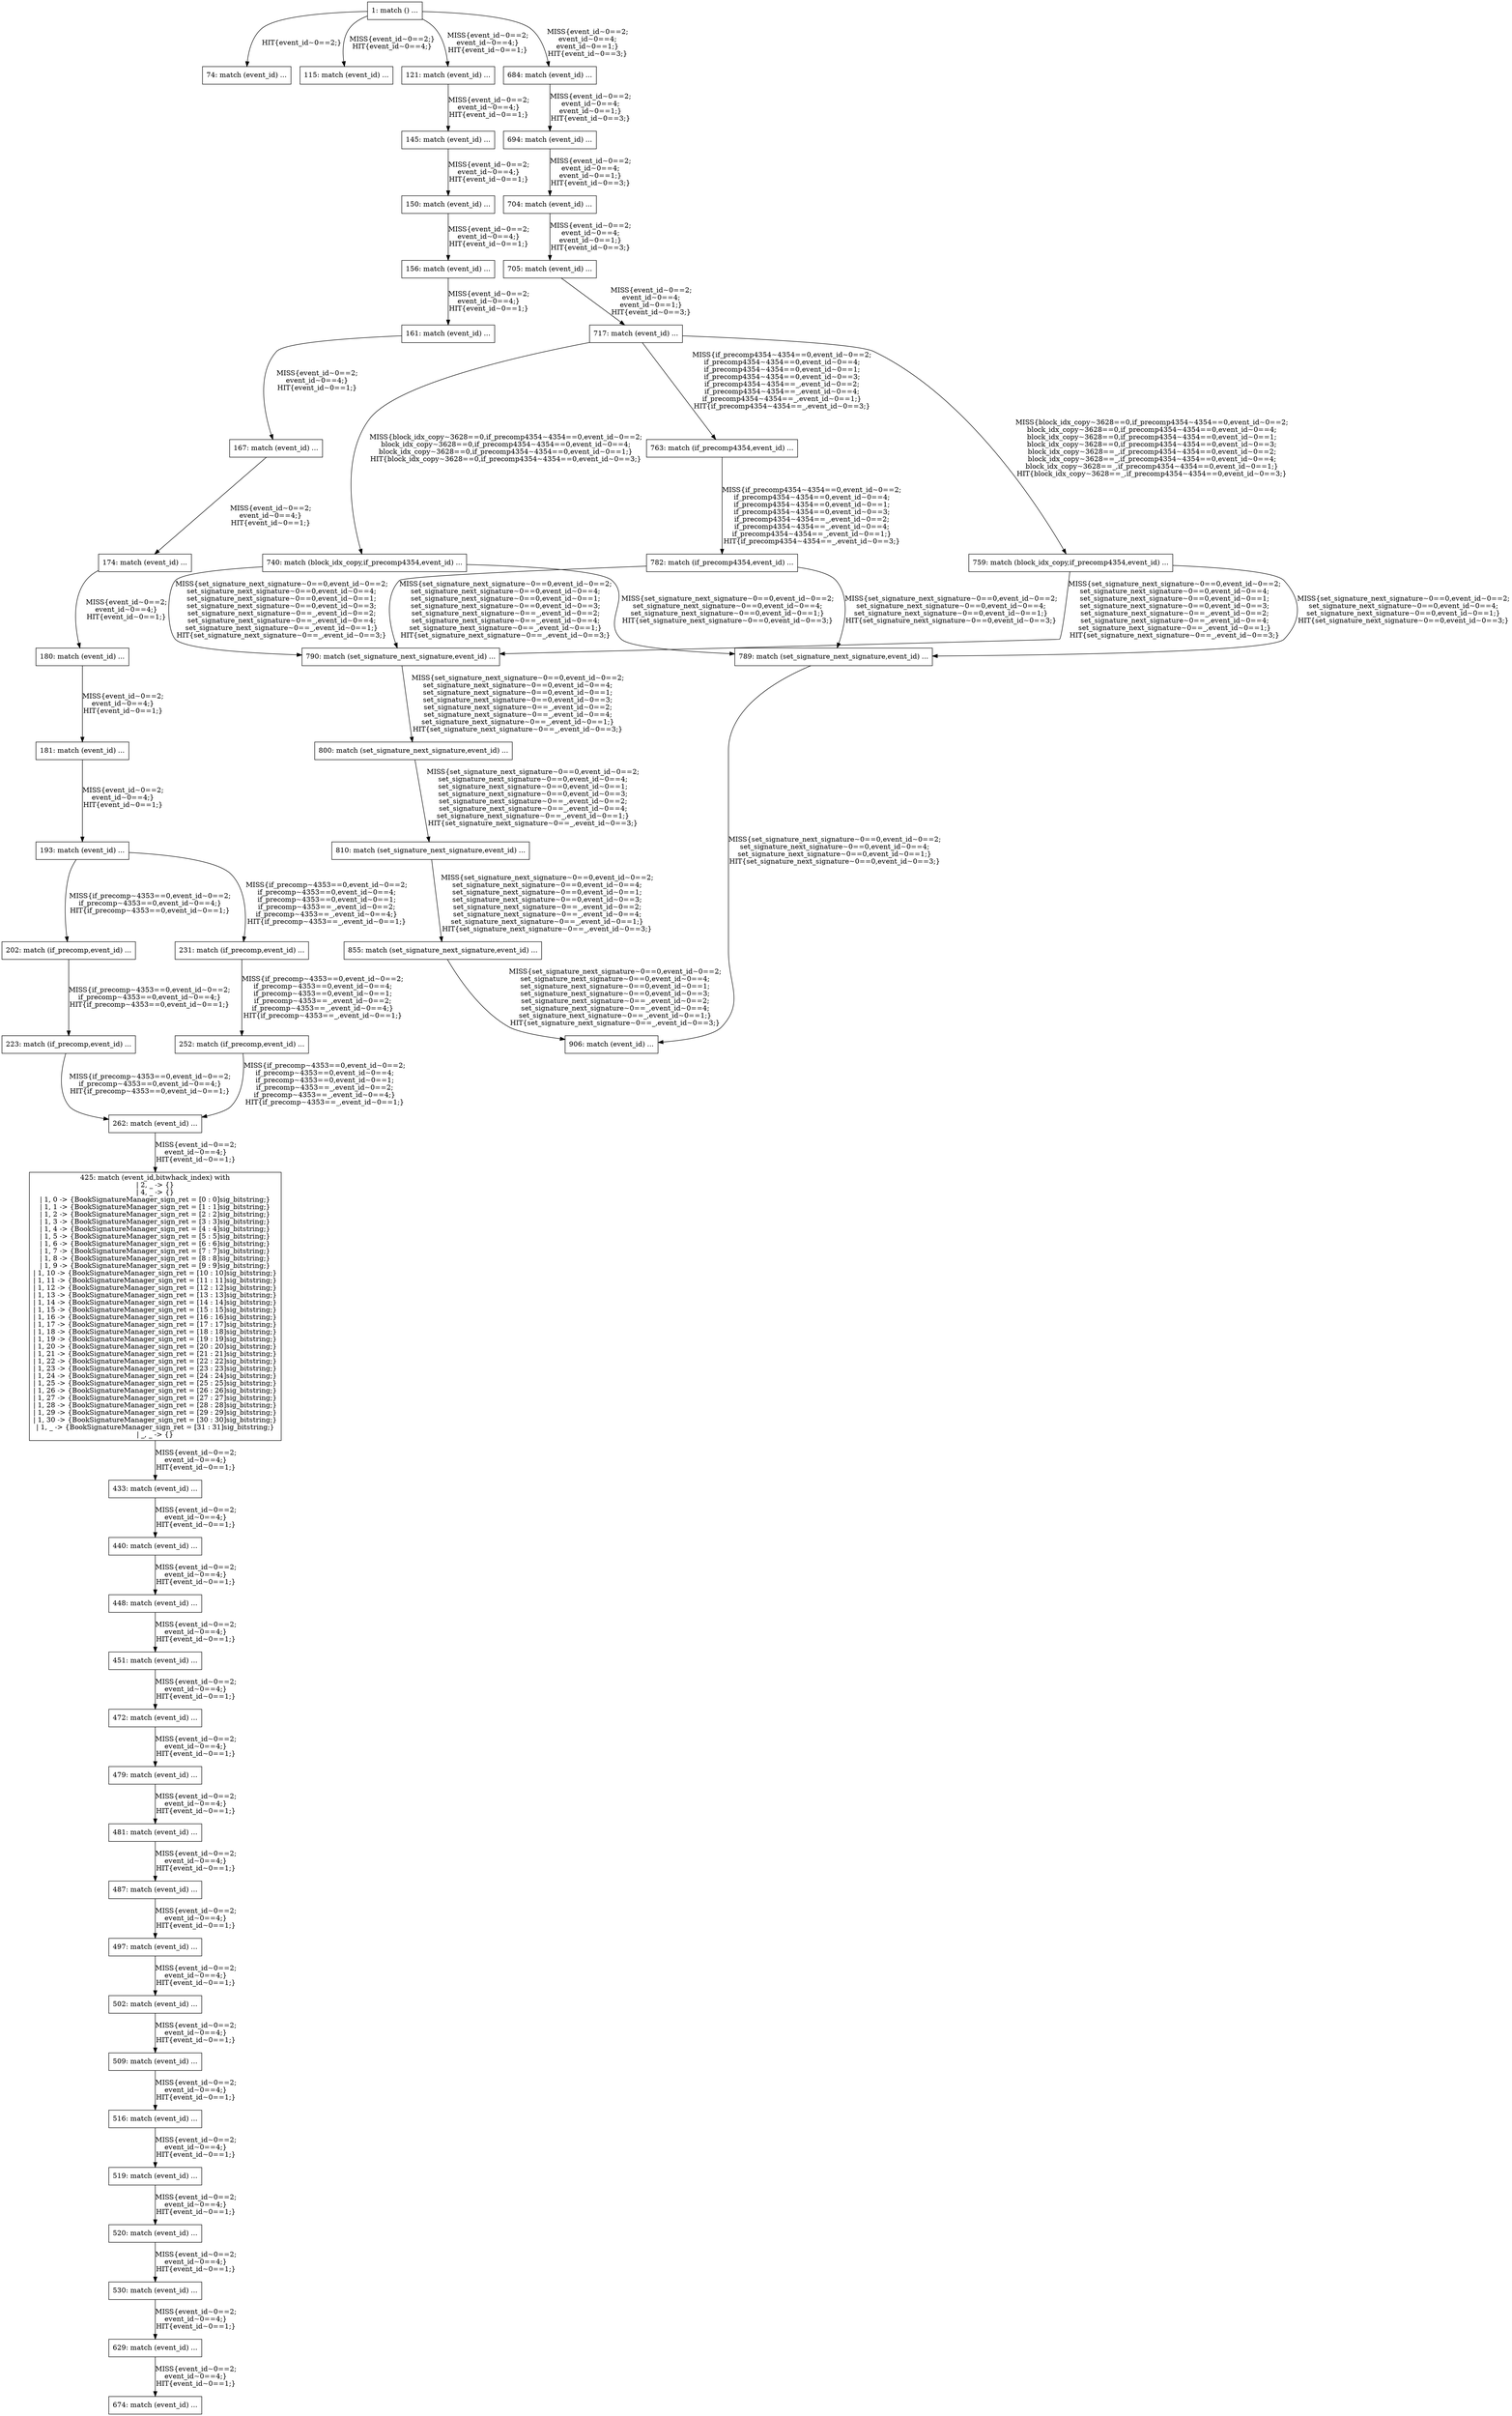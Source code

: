 digraph G {
  "1: match () ...
" [shape=box, ];
  "74: match (event_id) ...
" [shape=box, ];
  "115: match (event_id) ...
" [shape=box, ];
  "121: match (event_id) ...
" [shape=box, ];
  "145: match (event_id) ...
" [shape=box, ];
  "150: match (event_id) ...
" [shape=box, ];
  "156: match (event_id) ...
" [shape=box, ];
  "161: match (event_id) ...
" [shape=box, ];
  "167: match (event_id) ...
" [shape=box, ];
  "174: match (event_id) ...
" [shape=box, ];
  "180: match (event_id) ...
" [shape=box, ];
  "181: match (event_id) ...
" [shape=box, ];
  "193: match (event_id) ...
" [shape=box, ];
  "202: match (if_precomp,event_id) ...
" [shape=box, ];
  "223: match (if_precomp,event_id) ...
" [shape=box, ];
  "231: match (if_precomp,event_id) ...
" [shape=box, ];
  "252: match (if_precomp,event_id) ...
" [shape=box, ];
  "262: match (event_id) ...
" [shape=box, ];
  "425: match (event_id,bitwhack_index) with
| 2, _ -> {}
| 4, _ -> {}
| 1, 0 -> {BookSignatureManager_sign_ret = [0 : 0]sig_bitstring;}
| 1, 1 -> {BookSignatureManager_sign_ret = [1 : 1]sig_bitstring;}
| 1, 2 -> {BookSignatureManager_sign_ret = [2 : 2]sig_bitstring;}
| 1, 3 -> {BookSignatureManager_sign_ret = [3 : 3]sig_bitstring;}
| 1, 4 -> {BookSignatureManager_sign_ret = [4 : 4]sig_bitstring;}
| 1, 5 -> {BookSignatureManager_sign_ret = [5 : 5]sig_bitstring;}
| 1, 6 -> {BookSignatureManager_sign_ret = [6 : 6]sig_bitstring;}
| 1, 7 -> {BookSignatureManager_sign_ret = [7 : 7]sig_bitstring;}
| 1, 8 -> {BookSignatureManager_sign_ret = [8 : 8]sig_bitstring;}
| 1, 9 -> {BookSignatureManager_sign_ret = [9 : 9]sig_bitstring;}
| 1, 10 -> {BookSignatureManager_sign_ret = [10 : 10]sig_bitstring;}
| 1, 11 -> {BookSignatureManager_sign_ret = [11 : 11]sig_bitstring;}
| 1, 12 -> {BookSignatureManager_sign_ret = [12 : 12]sig_bitstring;}
| 1, 13 -> {BookSignatureManager_sign_ret = [13 : 13]sig_bitstring;}
| 1, 14 -> {BookSignatureManager_sign_ret = [14 : 14]sig_bitstring;}
| 1, 15 -> {BookSignatureManager_sign_ret = [15 : 15]sig_bitstring;}
| 1, 16 -> {BookSignatureManager_sign_ret = [16 : 16]sig_bitstring;}
| 1, 17 -> {BookSignatureManager_sign_ret = [17 : 17]sig_bitstring;}
| 1, 18 -> {BookSignatureManager_sign_ret = [18 : 18]sig_bitstring;}
| 1, 19 -> {BookSignatureManager_sign_ret = [19 : 19]sig_bitstring;}
| 1, 20 -> {BookSignatureManager_sign_ret = [20 : 20]sig_bitstring;}
| 1, 21 -> {BookSignatureManager_sign_ret = [21 : 21]sig_bitstring;}
| 1, 22 -> {BookSignatureManager_sign_ret = [22 : 22]sig_bitstring;}
| 1, 23 -> {BookSignatureManager_sign_ret = [23 : 23]sig_bitstring;}
| 1, 24 -> {BookSignatureManager_sign_ret = [24 : 24]sig_bitstring;}
| 1, 25 -> {BookSignatureManager_sign_ret = [25 : 25]sig_bitstring;}
| 1, 26 -> {BookSignatureManager_sign_ret = [26 : 26]sig_bitstring;}
| 1, 27 -> {BookSignatureManager_sign_ret = [27 : 27]sig_bitstring;}
| 1, 28 -> {BookSignatureManager_sign_ret = [28 : 28]sig_bitstring;}
| 1, 29 -> {BookSignatureManager_sign_ret = [29 : 29]sig_bitstring;}
| 1, 30 -> {BookSignatureManager_sign_ret = [30 : 30]sig_bitstring;}
| 1, _ -> {BookSignatureManager_sign_ret = [31 : 31]sig_bitstring;}
| _, _ -> {}" [
  shape=box, ];
  "433: match (event_id) ...
" [shape=box, ];
  "440: match (event_id) ...
" [shape=box, ];
  "448: match (event_id) ...
" [shape=box, ];
  "451: match (event_id) ...
" [shape=box, ];
  "472: match (event_id) ...
" [shape=box, ];
  "479: match (event_id) ...
" [shape=box, ];
  "481: match (event_id) ...
" [shape=box, ];
  "487: match (event_id) ...
" [shape=box, ];
  "497: match (event_id) ...
" [shape=box, ];
  "502: match (event_id) ...
" [shape=box, ];
  "509: match (event_id) ...
" [shape=box, ];
  "516: match (event_id) ...
" [shape=box, ];
  "519: match (event_id) ...
" [shape=box, ];
  "520: match (event_id) ...
" [shape=box, ];
  "530: match (event_id) ...
" [shape=box, ];
  "629: match (event_id) ...
" [shape=box, ];
  "674: match (event_id) ...
" [shape=box, ];
  "684: match (event_id) ...
" [shape=box, ];
  "694: match (event_id) ...
" [shape=box, ];
  "704: match (event_id) ...
" [shape=box, ];
  "705: match (event_id) ...
" [shape=box, ];
  "717: match (event_id) ...
" [shape=box, ];
  "740: match (block_idx_copy,if_precomp4354,event_id) ...
" [shape=box, ];
  "759: match (block_idx_copy,if_precomp4354,event_id) ...
" [shape=box, ];
  "763: match (if_precomp4354,event_id) ...
" [shape=box, ];
  "782: match (if_precomp4354,event_id) ...
" [shape=box, ];
  "789: match (set_signature_next_signature,event_id) ...
" [shape=box, ];
  "790: match (set_signature_next_signature,event_id) ...
" [shape=box, ];
  "800: match (set_signature_next_signature,event_id) ...
" [shape=box, ];
  "810: match (set_signature_next_signature,event_id) ...
" [shape=box, ];
  "855: match (set_signature_next_signature,event_id) ...
" [shape=box, ];
  "906: match (event_id) ...
" [shape=box, ];
  
  
  "1: match () ...
" -> "74: match (event_id) ...
" [label="HIT{event_id~0==2;}",
                                                     ];
  "1: match () ...
" -> "115: match (event_id) ...
" [label="MISS{event_id~0==2;}
HIT{event_id~0==4;}",
                                                      ];
  "1: match () ...
" -> "121: match (event_id) ...
" [label="MISS{event_id~0==2;
event_id~0==4;}
HIT{event_id~0==1;}",
                                                      ];
  "1: match () ...
" -> "684: match (event_id) ...
" [label="MISS{event_id~0==2;
event_id~0==4;
event_id~0==1;}
HIT{event_id~0==3;}",
                                                      ];
  "121: match (event_id) ...
" -> "145: match (event_id) ...
" [label="MISS{event_id~0==2;
event_id~0==4;}
HIT{event_id~0==1;}",
                                                                ];
  "145: match (event_id) ...
" -> "150: match (event_id) ...
" [label="MISS{event_id~0==2;
event_id~0==4;}
HIT{event_id~0==1;}",
                                                                ];
  "150: match (event_id) ...
" -> "156: match (event_id) ...
" [label="MISS{event_id~0==2;
event_id~0==4;}
HIT{event_id~0==1;}",
                                                                ];
  "156: match (event_id) ...
" -> "161: match (event_id) ...
" [label="MISS{event_id~0==2;
event_id~0==4;}
HIT{event_id~0==1;}",
                                                                ];
  "161: match (event_id) ...
" -> "167: match (event_id) ...
" [label="MISS{event_id~0==2;
event_id~0==4;}
HIT{event_id~0==1;}",
                                                                ];
  "167: match (event_id) ...
" -> "174: match (event_id) ...
" [label="MISS{event_id~0==2;
event_id~0==4;}
HIT{event_id~0==1;}",
                                                                ];
  "174: match (event_id) ...
" -> "180: match (event_id) ...
" [label="MISS{event_id~0==2;
event_id~0==4;}
HIT{event_id~0==1;}",
                                                                ];
  "180: match (event_id) ...
" -> "181: match (event_id) ...
" [label="MISS{event_id~0==2;
event_id~0==4;}
HIT{event_id~0==1;}",
                                                                ];
  "181: match (event_id) ...
" -> "193: match (event_id) ...
" [label="MISS{event_id~0==2;
event_id~0==4;}
HIT{event_id~0==1;}",
                                                                ];
  "193: match (event_id) ...
" -> "202: match (if_precomp,event_id) ...
" [
  label="MISS{if_precomp~4353==0,event_id~0==2;
if_precomp~4353==0,event_id~0==4;}
HIT{if_precomp~4353==0,event_id~0==1;}",
  ];
  "193: match (event_id) ...
" -> "231: match (if_precomp,event_id) ...
" [
  label="MISS{if_precomp~4353==0,event_id~0==2;
if_precomp~4353==0,event_id~0==4;
if_precomp~4353==0,event_id~0==1;
if_precomp~4353==_,event_id~0==2;
if_precomp~4353==_,event_id~0==4;}
HIT{if_precomp~4353==_,event_id~0==1;}",
  ];
  "202: match (if_precomp,event_id) ...
" -> "223: match (if_precomp,event_id) ...
" [
  label="MISS{if_precomp~4353==0,event_id~0==2;
if_precomp~4353==0,event_id~0==4;}
HIT{if_precomp~4353==0,event_id~0==1;}",
  ];
  "223: match (if_precomp,event_id) ...
" -> "262: match (event_id) ...
" [
  label="MISS{if_precomp~4353==0,event_id~0==2;
if_precomp~4353==0,event_id~0==4;}
HIT{if_precomp~4353==0,event_id~0==1;}",
  ];
  "231: match (if_precomp,event_id) ...
" -> "252: match (if_precomp,event_id) ...
" [
  label="MISS{if_precomp~4353==0,event_id~0==2;
if_precomp~4353==0,event_id~0==4;
if_precomp~4353==0,event_id~0==1;
if_precomp~4353==_,event_id~0==2;
if_precomp~4353==_,event_id~0==4;}
HIT{if_precomp~4353==_,event_id~0==1;}",
  ];
  "252: match (if_precomp,event_id) ...
" -> "262: match (event_id) ...
" [
  label="MISS{if_precomp~4353==0,event_id~0==2;
if_precomp~4353==0,event_id~0==4;
if_precomp~4353==0,event_id~0==1;
if_precomp~4353==_,event_id~0==2;
if_precomp~4353==_,event_id~0==4;}
HIT{if_precomp~4353==_,event_id~0==1;}",
  ];
  "262: match (event_id) ...
" -> "425: match (event_id,bitwhack_index) with
| 2, _ -> {}
| 4, _ -> {}
| 1, 0 -> {BookSignatureManager_sign_ret = [0 : 0]sig_bitstring;}
| 1, 1 -> {BookSignatureManager_sign_ret = [1 : 1]sig_bitstring;}
| 1, 2 -> {BookSignatureManager_sign_ret = [2 : 2]sig_bitstring;}
| 1, 3 -> {BookSignatureManager_sign_ret = [3 : 3]sig_bitstring;}
| 1, 4 -> {BookSignatureManager_sign_ret = [4 : 4]sig_bitstring;}
| 1, 5 -> {BookSignatureManager_sign_ret = [5 : 5]sig_bitstring;}
| 1, 6 -> {BookSignatureManager_sign_ret = [6 : 6]sig_bitstring;}
| 1, 7 -> {BookSignatureManager_sign_ret = [7 : 7]sig_bitstring;}
| 1, 8 -> {BookSignatureManager_sign_ret = [8 : 8]sig_bitstring;}
| 1, 9 -> {BookSignatureManager_sign_ret = [9 : 9]sig_bitstring;}
| 1, 10 -> {BookSignatureManager_sign_ret = [10 : 10]sig_bitstring;}
| 1, 11 -> {BookSignatureManager_sign_ret = [11 : 11]sig_bitstring;}
| 1, 12 -> {BookSignatureManager_sign_ret = [12 : 12]sig_bitstring;}
| 1, 13 -> {BookSignatureManager_sign_ret = [13 : 13]sig_bitstring;}
| 1, 14 -> {BookSignatureManager_sign_ret = [14 : 14]sig_bitstring;}
| 1, 15 -> {BookSignatureManager_sign_ret = [15 : 15]sig_bitstring;}
| 1, 16 -> {BookSignatureManager_sign_ret = [16 : 16]sig_bitstring;}
| 1, 17 -> {BookSignatureManager_sign_ret = [17 : 17]sig_bitstring;}
| 1, 18 -> {BookSignatureManager_sign_ret = [18 : 18]sig_bitstring;}
| 1, 19 -> {BookSignatureManager_sign_ret = [19 : 19]sig_bitstring;}
| 1, 20 -> {BookSignatureManager_sign_ret = [20 : 20]sig_bitstring;}
| 1, 21 -> {BookSignatureManager_sign_ret = [21 : 21]sig_bitstring;}
| 1, 22 -> {BookSignatureManager_sign_ret = [22 : 22]sig_bitstring;}
| 1, 23 -> {BookSignatureManager_sign_ret = [23 : 23]sig_bitstring;}
| 1, 24 -> {BookSignatureManager_sign_ret = [24 : 24]sig_bitstring;}
| 1, 25 -> {BookSignatureManager_sign_ret = [25 : 25]sig_bitstring;}
| 1, 26 -> {BookSignatureManager_sign_ret = [26 : 26]sig_bitstring;}
| 1, 27 -> {BookSignatureManager_sign_ret = [27 : 27]sig_bitstring;}
| 1, 28 -> {BookSignatureManager_sign_ret = [28 : 28]sig_bitstring;}
| 1, 29 -> {BookSignatureManager_sign_ret = [29 : 29]sig_bitstring;}
| 1, 30 -> {BookSignatureManager_sign_ret = [30 : 30]sig_bitstring;}
| 1, _ -> {BookSignatureManager_sign_ret = [31 : 31]sig_bitstring;}
| _, _ -> {}" [
  label="MISS{event_id~0==2;
event_id~0==4;}
HIT{event_id~0==1;}", ];
  "425: match (event_id,bitwhack_index) with
| 2, _ -> {}
| 4, _ -> {}
| 1, 0 -> {BookSignatureManager_sign_ret = [0 : 0]sig_bitstring;}
| 1, 1 -> {BookSignatureManager_sign_ret = [1 : 1]sig_bitstring;}
| 1, 2 -> {BookSignatureManager_sign_ret = [2 : 2]sig_bitstring;}
| 1, 3 -> {BookSignatureManager_sign_ret = [3 : 3]sig_bitstring;}
| 1, 4 -> {BookSignatureManager_sign_ret = [4 : 4]sig_bitstring;}
| 1, 5 -> {BookSignatureManager_sign_ret = [5 : 5]sig_bitstring;}
| 1, 6 -> {BookSignatureManager_sign_ret = [6 : 6]sig_bitstring;}
| 1, 7 -> {BookSignatureManager_sign_ret = [7 : 7]sig_bitstring;}
| 1, 8 -> {BookSignatureManager_sign_ret = [8 : 8]sig_bitstring;}
| 1, 9 -> {BookSignatureManager_sign_ret = [9 : 9]sig_bitstring;}
| 1, 10 -> {BookSignatureManager_sign_ret = [10 : 10]sig_bitstring;}
| 1, 11 -> {BookSignatureManager_sign_ret = [11 : 11]sig_bitstring;}
| 1, 12 -> {BookSignatureManager_sign_ret = [12 : 12]sig_bitstring;}
| 1, 13 -> {BookSignatureManager_sign_ret = [13 : 13]sig_bitstring;}
| 1, 14 -> {BookSignatureManager_sign_ret = [14 : 14]sig_bitstring;}
| 1, 15 -> {BookSignatureManager_sign_ret = [15 : 15]sig_bitstring;}
| 1, 16 -> {BookSignatureManager_sign_ret = [16 : 16]sig_bitstring;}
| 1, 17 -> {BookSignatureManager_sign_ret = [17 : 17]sig_bitstring;}
| 1, 18 -> {BookSignatureManager_sign_ret = [18 : 18]sig_bitstring;}
| 1, 19 -> {BookSignatureManager_sign_ret = [19 : 19]sig_bitstring;}
| 1, 20 -> {BookSignatureManager_sign_ret = [20 : 20]sig_bitstring;}
| 1, 21 -> {BookSignatureManager_sign_ret = [21 : 21]sig_bitstring;}
| 1, 22 -> {BookSignatureManager_sign_ret = [22 : 22]sig_bitstring;}
| 1, 23 -> {BookSignatureManager_sign_ret = [23 : 23]sig_bitstring;}
| 1, 24 -> {BookSignatureManager_sign_ret = [24 : 24]sig_bitstring;}
| 1, 25 -> {BookSignatureManager_sign_ret = [25 : 25]sig_bitstring;}
| 1, 26 -> {BookSignatureManager_sign_ret = [26 : 26]sig_bitstring;}
| 1, 27 -> {BookSignatureManager_sign_ret = [27 : 27]sig_bitstring;}
| 1, 28 -> {BookSignatureManager_sign_ret = [28 : 28]sig_bitstring;}
| 1, 29 -> {BookSignatureManager_sign_ret = [29 : 29]sig_bitstring;}
| 1, 30 -> {BookSignatureManager_sign_ret = [30 : 30]sig_bitstring;}
| 1, _ -> {BookSignatureManager_sign_ret = [31 : 31]sig_bitstring;}
| _, _ -> {}" -> "433: match (event_id) ...
" [
  label="MISS{event_id~0==2;
event_id~0==4;}
HIT{event_id~0==1;}", ];
  "433: match (event_id) ...
" -> "440: match (event_id) ...
" [label="MISS{event_id~0==2;
event_id~0==4;}
HIT{event_id~0==1;}",
                                                                ];
  "440: match (event_id) ...
" -> "448: match (event_id) ...
" [label="MISS{event_id~0==2;
event_id~0==4;}
HIT{event_id~0==1;}",
                                                                ];
  "448: match (event_id) ...
" -> "451: match (event_id) ...
" [label="MISS{event_id~0==2;
event_id~0==4;}
HIT{event_id~0==1;}",
                                                                ];
  "451: match (event_id) ...
" -> "472: match (event_id) ...
" [label="MISS{event_id~0==2;
event_id~0==4;}
HIT{event_id~0==1;}",
                                                                ];
  "472: match (event_id) ...
" -> "479: match (event_id) ...
" [label="MISS{event_id~0==2;
event_id~0==4;}
HIT{event_id~0==1;}",
                                                                ];
  "479: match (event_id) ...
" -> "481: match (event_id) ...
" [label="MISS{event_id~0==2;
event_id~0==4;}
HIT{event_id~0==1;}",
                                                                ];
  "481: match (event_id) ...
" -> "487: match (event_id) ...
" [label="MISS{event_id~0==2;
event_id~0==4;}
HIT{event_id~0==1;}",
                                                                ];
  "487: match (event_id) ...
" -> "497: match (event_id) ...
" [label="MISS{event_id~0==2;
event_id~0==4;}
HIT{event_id~0==1;}",
                                                                ];
  "497: match (event_id) ...
" -> "502: match (event_id) ...
" [label="MISS{event_id~0==2;
event_id~0==4;}
HIT{event_id~0==1;}",
                                                                ];
  "502: match (event_id) ...
" -> "509: match (event_id) ...
" [label="MISS{event_id~0==2;
event_id~0==4;}
HIT{event_id~0==1;}",
                                                                ];
  "509: match (event_id) ...
" -> "516: match (event_id) ...
" [label="MISS{event_id~0==2;
event_id~0==4;}
HIT{event_id~0==1;}",
                                                                ];
  "516: match (event_id) ...
" -> "519: match (event_id) ...
" [label="MISS{event_id~0==2;
event_id~0==4;}
HIT{event_id~0==1;}",
                                                                ];
  "519: match (event_id) ...
" -> "520: match (event_id) ...
" [label="MISS{event_id~0==2;
event_id~0==4;}
HIT{event_id~0==1;}",
                                                                ];
  "520: match (event_id) ...
" -> "530: match (event_id) ...
" [label="MISS{event_id~0==2;
event_id~0==4;}
HIT{event_id~0==1;}",
                                                                ];
  "530: match (event_id) ...
" -> "629: match (event_id) ...
" [label="MISS{event_id~0==2;
event_id~0==4;}
HIT{event_id~0==1;}",
                                                                ];
  "629: match (event_id) ...
" -> "674: match (event_id) ...
" [label="MISS{event_id~0==2;
event_id~0==4;}
HIT{event_id~0==1;}",
                                                                ];
  "684: match (event_id) ...
" -> "694: match (event_id) ...
" [label="MISS{event_id~0==2;
event_id~0==4;
event_id~0==1;}
HIT{event_id~0==3;}",
                                                                ];
  "694: match (event_id) ...
" -> "704: match (event_id) ...
" [label="MISS{event_id~0==2;
event_id~0==4;
event_id~0==1;}
HIT{event_id~0==3;}",
                                                                ];
  "704: match (event_id) ...
" -> "705: match (event_id) ...
" [label="MISS{event_id~0==2;
event_id~0==4;
event_id~0==1;}
HIT{event_id~0==3;}",
                                                                ];
  "705: match (event_id) ...
" -> "717: match (event_id) ...
" [label="MISS{event_id~0==2;
event_id~0==4;
event_id~0==1;}
HIT{event_id~0==3;}",
                                                                ];
  "717: match (event_id) ...
" -> "740: match (block_idx_copy,if_precomp4354,event_id) ...
" [
  label="MISS{block_idx_copy~3628==0,if_precomp4354~4354==0,event_id~0==2;
block_idx_copy~3628==0,if_precomp4354~4354==0,event_id~0==4;
block_idx_copy~3628==0,if_precomp4354~4354==0,event_id~0==1;}
HIT{block_idx_copy~3628==0,if_precomp4354~4354==0,event_id~0==3;}",
  ];
  "717: match (event_id) ...
" -> "759: match (block_idx_copy,if_precomp4354,event_id) ...
" [
  label="MISS{block_idx_copy~3628==0,if_precomp4354~4354==0,event_id~0==2;
block_idx_copy~3628==0,if_precomp4354~4354==0,event_id~0==4;
block_idx_copy~3628==0,if_precomp4354~4354==0,event_id~0==1;
block_idx_copy~3628==0,if_precomp4354~4354==0,event_id~0==3;
block_idx_copy~3628==_,if_precomp4354~4354==0,event_id~0==2;
block_idx_copy~3628==_,if_precomp4354~4354==0,event_id~0==4;
block_idx_copy~3628==_,if_precomp4354~4354==0,event_id~0==1;}
HIT{block_idx_copy~3628==_,if_precomp4354~4354==0,event_id~0==3;}",
  ];
  "717: match (event_id) ...
" -> "763: match (if_precomp4354,event_id) ...
" [
  label="MISS{if_precomp4354~4354==0,event_id~0==2;
if_precomp4354~4354==0,event_id~0==4;
if_precomp4354~4354==0,event_id~0==1;
if_precomp4354~4354==0,event_id~0==3;
if_precomp4354~4354==_,event_id~0==2;
if_precomp4354~4354==_,event_id~0==4;
if_precomp4354~4354==_,event_id~0==1;}
HIT{if_precomp4354~4354==_,event_id~0==3;}",
  ];
  "740: match (block_idx_copy,if_precomp4354,event_id) ...
" -> "789: match (set_signature_next_signature,event_id) ...
" [
  label="MISS{set_signature_next_signature~0==0,event_id~0==2;
set_signature_next_signature~0==0,event_id~0==4;
set_signature_next_signature~0==0,event_id~0==1;}
HIT{set_signature_next_signature~0==0,event_id~0==3;}",
  ];
  "740: match (block_idx_copy,if_precomp4354,event_id) ...
" -> "790: match (set_signature_next_signature,event_id) ...
" [
  label="MISS{set_signature_next_signature~0==0,event_id~0==2;
set_signature_next_signature~0==0,event_id~0==4;
set_signature_next_signature~0==0,event_id~0==1;
set_signature_next_signature~0==0,event_id~0==3;
set_signature_next_signature~0==_,event_id~0==2;
set_signature_next_signature~0==_,event_id~0==4;
set_signature_next_signature~0==_,event_id~0==1;}
HIT{set_signature_next_signature~0==_,event_id~0==3;}",
  ];
  "759: match (block_idx_copy,if_precomp4354,event_id) ...
" -> "789: match (set_signature_next_signature,event_id) ...
" [
  label="MISS{set_signature_next_signature~0==0,event_id~0==2;
set_signature_next_signature~0==0,event_id~0==4;
set_signature_next_signature~0==0,event_id~0==1;}
HIT{set_signature_next_signature~0==0,event_id~0==3;}",
  ];
  "759: match (block_idx_copy,if_precomp4354,event_id) ...
" -> "790: match (set_signature_next_signature,event_id) ...
" [
  label="MISS{set_signature_next_signature~0==0,event_id~0==2;
set_signature_next_signature~0==0,event_id~0==4;
set_signature_next_signature~0==0,event_id~0==1;
set_signature_next_signature~0==0,event_id~0==3;
set_signature_next_signature~0==_,event_id~0==2;
set_signature_next_signature~0==_,event_id~0==4;
set_signature_next_signature~0==_,event_id~0==1;}
HIT{set_signature_next_signature~0==_,event_id~0==3;}",
  ];
  "763: match (if_precomp4354,event_id) ...
" -> "782: match (if_precomp4354,event_id) ...
" [
  label="MISS{if_precomp4354~4354==0,event_id~0==2;
if_precomp4354~4354==0,event_id~0==4;
if_precomp4354~4354==0,event_id~0==1;
if_precomp4354~4354==0,event_id~0==3;
if_precomp4354~4354==_,event_id~0==2;
if_precomp4354~4354==_,event_id~0==4;
if_precomp4354~4354==_,event_id~0==1;}
HIT{if_precomp4354~4354==_,event_id~0==3;}",
  ];
  "782: match (if_precomp4354,event_id) ...
" -> "789: match (set_signature_next_signature,event_id) ...
" [
  label="MISS{set_signature_next_signature~0==0,event_id~0==2;
set_signature_next_signature~0==0,event_id~0==4;
set_signature_next_signature~0==0,event_id~0==1;}
HIT{set_signature_next_signature~0==0,event_id~0==3;}",
  ];
  "782: match (if_precomp4354,event_id) ...
" -> "790: match (set_signature_next_signature,event_id) ...
" [
  label="MISS{set_signature_next_signature~0==0,event_id~0==2;
set_signature_next_signature~0==0,event_id~0==4;
set_signature_next_signature~0==0,event_id~0==1;
set_signature_next_signature~0==0,event_id~0==3;
set_signature_next_signature~0==_,event_id~0==2;
set_signature_next_signature~0==_,event_id~0==4;
set_signature_next_signature~0==_,event_id~0==1;}
HIT{set_signature_next_signature~0==_,event_id~0==3;}",
  ];
  "789: match (set_signature_next_signature,event_id) ...
" -> "906: match (event_id) ...
" [
  label="MISS{set_signature_next_signature~0==0,event_id~0==2;
set_signature_next_signature~0==0,event_id~0==4;
set_signature_next_signature~0==0,event_id~0==1;}
HIT{set_signature_next_signature~0==0,event_id~0==3;}",
  ];
  "790: match (set_signature_next_signature,event_id) ...
" -> "800: match (set_signature_next_signature,event_id) ...
" [
  label="MISS{set_signature_next_signature~0==0,event_id~0==2;
set_signature_next_signature~0==0,event_id~0==4;
set_signature_next_signature~0==0,event_id~0==1;
set_signature_next_signature~0==0,event_id~0==3;
set_signature_next_signature~0==_,event_id~0==2;
set_signature_next_signature~0==_,event_id~0==4;
set_signature_next_signature~0==_,event_id~0==1;}
HIT{set_signature_next_signature~0==_,event_id~0==3;}",
  ];
  "800: match (set_signature_next_signature,event_id) ...
" -> "810: match (set_signature_next_signature,event_id) ...
" [
  label="MISS{set_signature_next_signature~0==0,event_id~0==2;
set_signature_next_signature~0==0,event_id~0==4;
set_signature_next_signature~0==0,event_id~0==1;
set_signature_next_signature~0==0,event_id~0==3;
set_signature_next_signature~0==_,event_id~0==2;
set_signature_next_signature~0==_,event_id~0==4;
set_signature_next_signature~0==_,event_id~0==1;}
HIT{set_signature_next_signature~0==_,event_id~0==3;}",
  ];
  "810: match (set_signature_next_signature,event_id) ...
" -> "855: match (set_signature_next_signature,event_id) ...
" [
  label="MISS{set_signature_next_signature~0==0,event_id~0==2;
set_signature_next_signature~0==0,event_id~0==4;
set_signature_next_signature~0==0,event_id~0==1;
set_signature_next_signature~0==0,event_id~0==3;
set_signature_next_signature~0==_,event_id~0==2;
set_signature_next_signature~0==_,event_id~0==4;
set_signature_next_signature~0==_,event_id~0==1;}
HIT{set_signature_next_signature~0==_,event_id~0==3;}",
  ];
  "855: match (set_signature_next_signature,event_id) ...
" -> "906: match (event_id) ...
" [
  label="MISS{set_signature_next_signature~0==0,event_id~0==2;
set_signature_next_signature~0==0,event_id~0==4;
set_signature_next_signature~0==0,event_id~0==1;
set_signature_next_signature~0==0,event_id~0==3;
set_signature_next_signature~0==_,event_id~0==2;
set_signature_next_signature~0==_,event_id~0==4;
set_signature_next_signature~0==_,event_id~0==1;}
HIT{set_signature_next_signature~0==_,event_id~0==3;}",
  ];
  
  }
